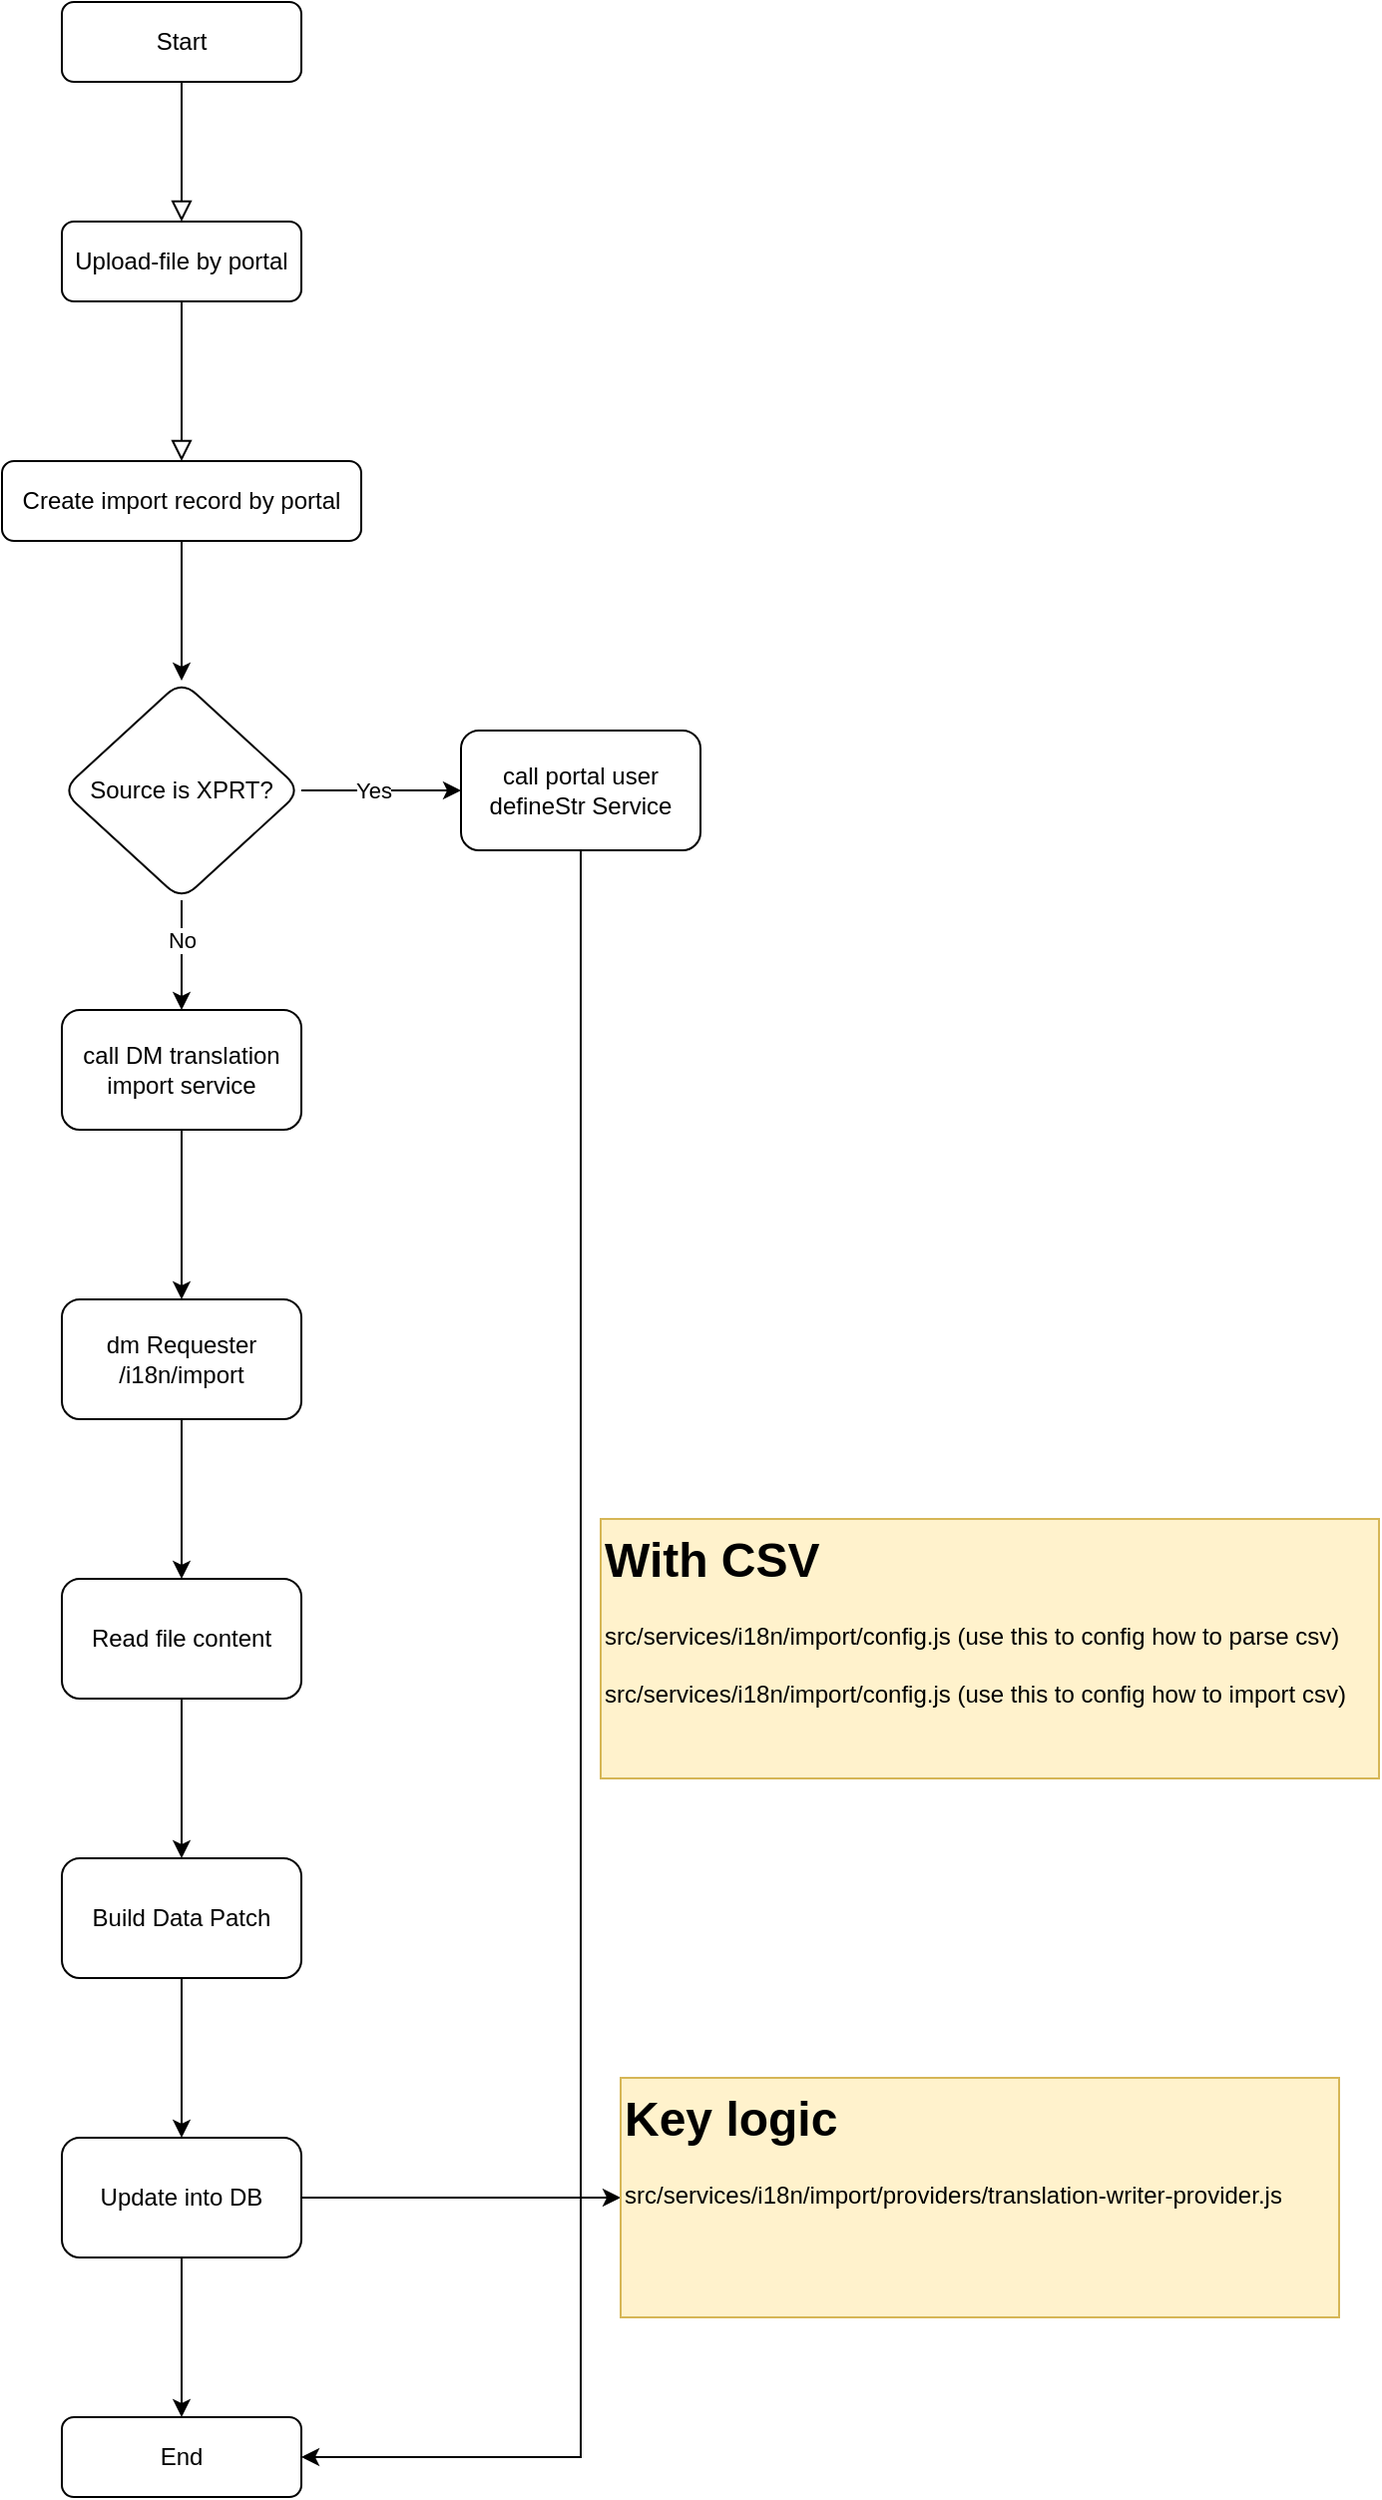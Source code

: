 <mxfile version="28.2.5">
  <diagram id="C5RBs43oDa-KdzZeNtuy" name="Page-1">
    <mxGraphModel dx="1234" dy="708" grid="1" gridSize="10" guides="1" tooltips="1" connect="1" arrows="1" fold="1" page="1" pageScale="1" pageWidth="827" pageHeight="1169" math="0" shadow="0">
      <root>
        <mxCell id="WIyWlLk6GJQsqaUBKTNV-0" />
        <mxCell id="WIyWlLk6GJQsqaUBKTNV-1" parent="WIyWlLk6GJQsqaUBKTNV-0" />
        <mxCell id="WIyWlLk6GJQsqaUBKTNV-2" value="" style="rounded=0;html=1;jettySize=auto;orthogonalLoop=1;fontSize=11;endArrow=block;endFill=0;endSize=8;strokeWidth=1;shadow=0;labelBackgroundColor=none;edgeStyle=orthogonalEdgeStyle;entryX=0.5;entryY=0;entryDx=0;entryDy=0;" parent="WIyWlLk6GJQsqaUBKTNV-1" source="WIyWlLk6GJQsqaUBKTNV-3" target="qK-BRQw-bgLw_rElPG87-0" edge="1">
          <mxGeometry relative="1" as="geometry">
            <mxPoint x="220" y="170" as="targetPoint" />
          </mxGeometry>
        </mxCell>
        <mxCell id="WIyWlLk6GJQsqaUBKTNV-3" value="Start" style="rounded=1;whiteSpace=wrap;html=1;fontSize=12;glass=0;strokeWidth=1;shadow=0;" parent="WIyWlLk6GJQsqaUBKTNV-1" vertex="1">
          <mxGeometry x="160" y="80" width="120" height="40" as="geometry" />
        </mxCell>
        <mxCell id="WIyWlLk6GJQsqaUBKTNV-4" value="" style="rounded=0;html=1;jettySize=auto;orthogonalLoop=1;fontSize=11;endArrow=block;endFill=0;endSize=8;strokeWidth=1;shadow=0;labelBackgroundColor=none;edgeStyle=orthogonalEdgeStyle;exitX=0.5;exitY=1;exitDx=0;exitDy=0;entryX=0.5;entryY=0;entryDx=0;entryDy=0;" parent="WIyWlLk6GJQsqaUBKTNV-1" source="qK-BRQw-bgLw_rElPG87-0" target="qK-BRQw-bgLw_rElPG87-1" edge="1">
          <mxGeometry y="20" relative="1" as="geometry">
            <mxPoint as="offset" />
            <mxPoint x="220" y="250" as="sourcePoint" />
            <mxPoint x="220" y="290" as="targetPoint" />
          </mxGeometry>
        </mxCell>
        <mxCell id="WIyWlLk6GJQsqaUBKTNV-11" value="End" style="rounded=1;whiteSpace=wrap;html=1;fontSize=12;glass=0;strokeWidth=1;shadow=0;" parent="WIyWlLk6GJQsqaUBKTNV-1" vertex="1">
          <mxGeometry x="160" y="1290" width="120" height="40" as="geometry" />
        </mxCell>
        <mxCell id="qK-BRQw-bgLw_rElPG87-0" value="Upload-file by portal" style="rounded=1;whiteSpace=wrap;html=1;fontSize=12;glass=0;strokeWidth=1;shadow=0;" vertex="1" parent="WIyWlLk6GJQsqaUBKTNV-1">
          <mxGeometry x="160" y="190" width="120" height="40" as="geometry" />
        </mxCell>
        <mxCell id="qK-BRQw-bgLw_rElPG87-5" value="" style="edgeStyle=orthogonalEdgeStyle;rounded=0;orthogonalLoop=1;jettySize=auto;html=1;" edge="1" parent="WIyWlLk6GJQsqaUBKTNV-1" source="qK-BRQw-bgLw_rElPG87-1" target="qK-BRQw-bgLw_rElPG87-4">
          <mxGeometry relative="1" as="geometry" />
        </mxCell>
        <mxCell id="qK-BRQw-bgLw_rElPG87-1" value="Create import record by portal" style="rounded=1;whiteSpace=wrap;html=1;fontSize=12;glass=0;strokeWidth=1;shadow=0;" vertex="1" parent="WIyWlLk6GJQsqaUBKTNV-1">
          <mxGeometry x="130" y="310" width="180" height="40" as="geometry" />
        </mxCell>
        <mxCell id="qK-BRQw-bgLw_rElPG87-7" value="" style="edgeStyle=orthogonalEdgeStyle;rounded=0;orthogonalLoop=1;jettySize=auto;html=1;" edge="1" parent="WIyWlLk6GJQsqaUBKTNV-1" source="qK-BRQw-bgLw_rElPG87-4" target="qK-BRQw-bgLw_rElPG87-6">
          <mxGeometry relative="1" as="geometry" />
        </mxCell>
        <mxCell id="qK-BRQw-bgLw_rElPG87-11" value="Yes" style="edgeLabel;html=1;align=center;verticalAlign=middle;resizable=0;points=[];" vertex="1" connectable="0" parent="qK-BRQw-bgLw_rElPG87-7">
          <mxGeometry x="-0.1" relative="1" as="geometry">
            <mxPoint as="offset" />
          </mxGeometry>
        </mxCell>
        <mxCell id="qK-BRQw-bgLw_rElPG87-9" value="" style="edgeStyle=orthogonalEdgeStyle;rounded=0;orthogonalLoop=1;jettySize=auto;html=1;" edge="1" parent="WIyWlLk6GJQsqaUBKTNV-1" source="qK-BRQw-bgLw_rElPG87-4" target="qK-BRQw-bgLw_rElPG87-8">
          <mxGeometry relative="1" as="geometry" />
        </mxCell>
        <mxCell id="qK-BRQw-bgLw_rElPG87-12" value="No" style="edgeLabel;html=1;align=center;verticalAlign=middle;resizable=0;points=[];" vertex="1" connectable="0" parent="qK-BRQw-bgLw_rElPG87-9">
          <mxGeometry x="-0.295" relative="1" as="geometry">
            <mxPoint as="offset" />
          </mxGeometry>
        </mxCell>
        <mxCell id="qK-BRQw-bgLw_rElPG87-4" value="Source is XPRT?" style="rhombus;whiteSpace=wrap;html=1;rounded=1;glass=0;strokeWidth=1;shadow=0;" vertex="1" parent="WIyWlLk6GJQsqaUBKTNV-1">
          <mxGeometry x="160" y="420" width="120" height="110" as="geometry" />
        </mxCell>
        <mxCell id="qK-BRQw-bgLw_rElPG87-24" style="edgeStyle=orthogonalEdgeStyle;rounded=0;orthogonalLoop=1;jettySize=auto;html=1;exitX=0.5;exitY=1;exitDx=0;exitDy=0;entryX=1;entryY=0.5;entryDx=0;entryDy=0;" edge="1" parent="WIyWlLk6GJQsqaUBKTNV-1" source="qK-BRQw-bgLw_rElPG87-6" target="WIyWlLk6GJQsqaUBKTNV-11">
          <mxGeometry relative="1" as="geometry" />
        </mxCell>
        <mxCell id="qK-BRQw-bgLw_rElPG87-6" value="call portal user defineStr Service" style="whiteSpace=wrap;html=1;rounded=1;glass=0;strokeWidth=1;shadow=0;" vertex="1" parent="WIyWlLk6GJQsqaUBKTNV-1">
          <mxGeometry x="360" y="445" width="120" height="60" as="geometry" />
        </mxCell>
        <mxCell id="qK-BRQw-bgLw_rElPG87-14" value="" style="edgeStyle=orthogonalEdgeStyle;rounded=0;orthogonalLoop=1;jettySize=auto;html=1;" edge="1" parent="WIyWlLk6GJQsqaUBKTNV-1" source="qK-BRQw-bgLw_rElPG87-8" target="qK-BRQw-bgLw_rElPG87-13">
          <mxGeometry relative="1" as="geometry" />
        </mxCell>
        <mxCell id="qK-BRQw-bgLw_rElPG87-8" value="call DM translation import service" style="whiteSpace=wrap;html=1;rounded=1;glass=0;strokeWidth=1;shadow=0;" vertex="1" parent="WIyWlLk6GJQsqaUBKTNV-1">
          <mxGeometry x="160" y="585" width="120" height="60" as="geometry" />
        </mxCell>
        <mxCell id="qK-BRQw-bgLw_rElPG87-16" value="" style="edgeStyle=orthogonalEdgeStyle;rounded=0;orthogonalLoop=1;jettySize=auto;html=1;" edge="1" parent="WIyWlLk6GJQsqaUBKTNV-1" source="qK-BRQw-bgLw_rElPG87-13" target="qK-BRQw-bgLw_rElPG87-15">
          <mxGeometry relative="1" as="geometry" />
        </mxCell>
        <mxCell id="qK-BRQw-bgLw_rElPG87-13" value="dm Requester /i18n/import" style="whiteSpace=wrap;html=1;rounded=1;glass=0;strokeWidth=1;shadow=0;" vertex="1" parent="WIyWlLk6GJQsqaUBKTNV-1">
          <mxGeometry x="160" y="730" width="120" height="60" as="geometry" />
        </mxCell>
        <mxCell id="qK-BRQw-bgLw_rElPG87-19" value="" style="edgeStyle=orthogonalEdgeStyle;rounded=0;orthogonalLoop=1;jettySize=auto;html=1;" edge="1" parent="WIyWlLk6GJQsqaUBKTNV-1" source="qK-BRQw-bgLw_rElPG87-15" target="qK-BRQw-bgLw_rElPG87-18">
          <mxGeometry relative="1" as="geometry" />
        </mxCell>
        <mxCell id="qK-BRQw-bgLw_rElPG87-15" value="Read file content" style="whiteSpace=wrap;html=1;rounded=1;glass=0;strokeWidth=1;shadow=0;" vertex="1" parent="WIyWlLk6GJQsqaUBKTNV-1">
          <mxGeometry x="160" y="870" width="120" height="60" as="geometry" />
        </mxCell>
        <mxCell id="qK-BRQw-bgLw_rElPG87-21" value="" style="edgeStyle=orthogonalEdgeStyle;rounded=0;orthogonalLoop=1;jettySize=auto;html=1;" edge="1" parent="WIyWlLk6GJQsqaUBKTNV-1" source="qK-BRQw-bgLw_rElPG87-18" target="qK-BRQw-bgLw_rElPG87-20">
          <mxGeometry relative="1" as="geometry" />
        </mxCell>
        <mxCell id="qK-BRQw-bgLw_rElPG87-18" value="Build Data Patch" style="whiteSpace=wrap;html=1;rounded=1;glass=0;strokeWidth=1;shadow=0;" vertex="1" parent="WIyWlLk6GJQsqaUBKTNV-1">
          <mxGeometry x="160" y="1010" width="120" height="60" as="geometry" />
        </mxCell>
        <mxCell id="qK-BRQw-bgLw_rElPG87-23" value="" style="edgeStyle=orthogonalEdgeStyle;rounded=0;orthogonalLoop=1;jettySize=auto;html=1;" edge="1" parent="WIyWlLk6GJQsqaUBKTNV-1" source="qK-BRQw-bgLw_rElPG87-20" target="WIyWlLk6GJQsqaUBKTNV-11">
          <mxGeometry relative="1" as="geometry" />
        </mxCell>
        <mxCell id="qK-BRQw-bgLw_rElPG87-25" style="edgeStyle=orthogonalEdgeStyle;rounded=0;orthogonalLoop=1;jettySize=auto;html=1;exitX=1;exitY=0.5;exitDx=0;exitDy=0;" edge="1" parent="WIyWlLk6GJQsqaUBKTNV-1" source="qK-BRQw-bgLw_rElPG87-20" target="qK-BRQw-bgLw_rElPG87-22">
          <mxGeometry relative="1" as="geometry" />
        </mxCell>
        <mxCell id="qK-BRQw-bgLw_rElPG87-20" value="Update into DB" style="whiteSpace=wrap;html=1;rounded=1;glass=0;strokeWidth=1;shadow=0;" vertex="1" parent="WIyWlLk6GJQsqaUBKTNV-1">
          <mxGeometry x="160" y="1150" width="120" height="60" as="geometry" />
        </mxCell>
        <mxCell id="qK-BRQw-bgLw_rElPG87-22" value="&lt;h1 style=&quot;margin-top: 0px;&quot;&gt;Key logic&lt;/h1&gt;&lt;p&gt;src/services/i18n/import/providers/translation-writer-provider.js&lt;/p&gt;" style="text;html=1;whiteSpace=wrap;overflow=hidden;rounded=0;fillColor=#fff2cc;strokeColor=#d6b656;" vertex="1" parent="WIyWlLk6GJQsqaUBKTNV-1">
          <mxGeometry x="440" y="1120" width="360" height="120" as="geometry" />
        </mxCell>
        <mxCell id="qK-BRQw-bgLw_rElPG87-26" value="&lt;h1 style=&quot;margin-top: 0px;&quot;&gt;With CSV&lt;/h1&gt;&lt;p&gt;src/services/i18n/import/config.js (use this to config how to parse csv)&lt;br&gt;&lt;br&gt;src/services/i18n/import/config.js (use this to config how to import csv)&lt;/p&gt;" style="text;html=1;whiteSpace=wrap;overflow=hidden;rounded=0;fillColor=#fff2cc;strokeColor=#d6b656;" vertex="1" parent="WIyWlLk6GJQsqaUBKTNV-1">
          <mxGeometry x="430" y="840" width="390" height="130" as="geometry" />
        </mxCell>
      </root>
    </mxGraphModel>
  </diagram>
</mxfile>
